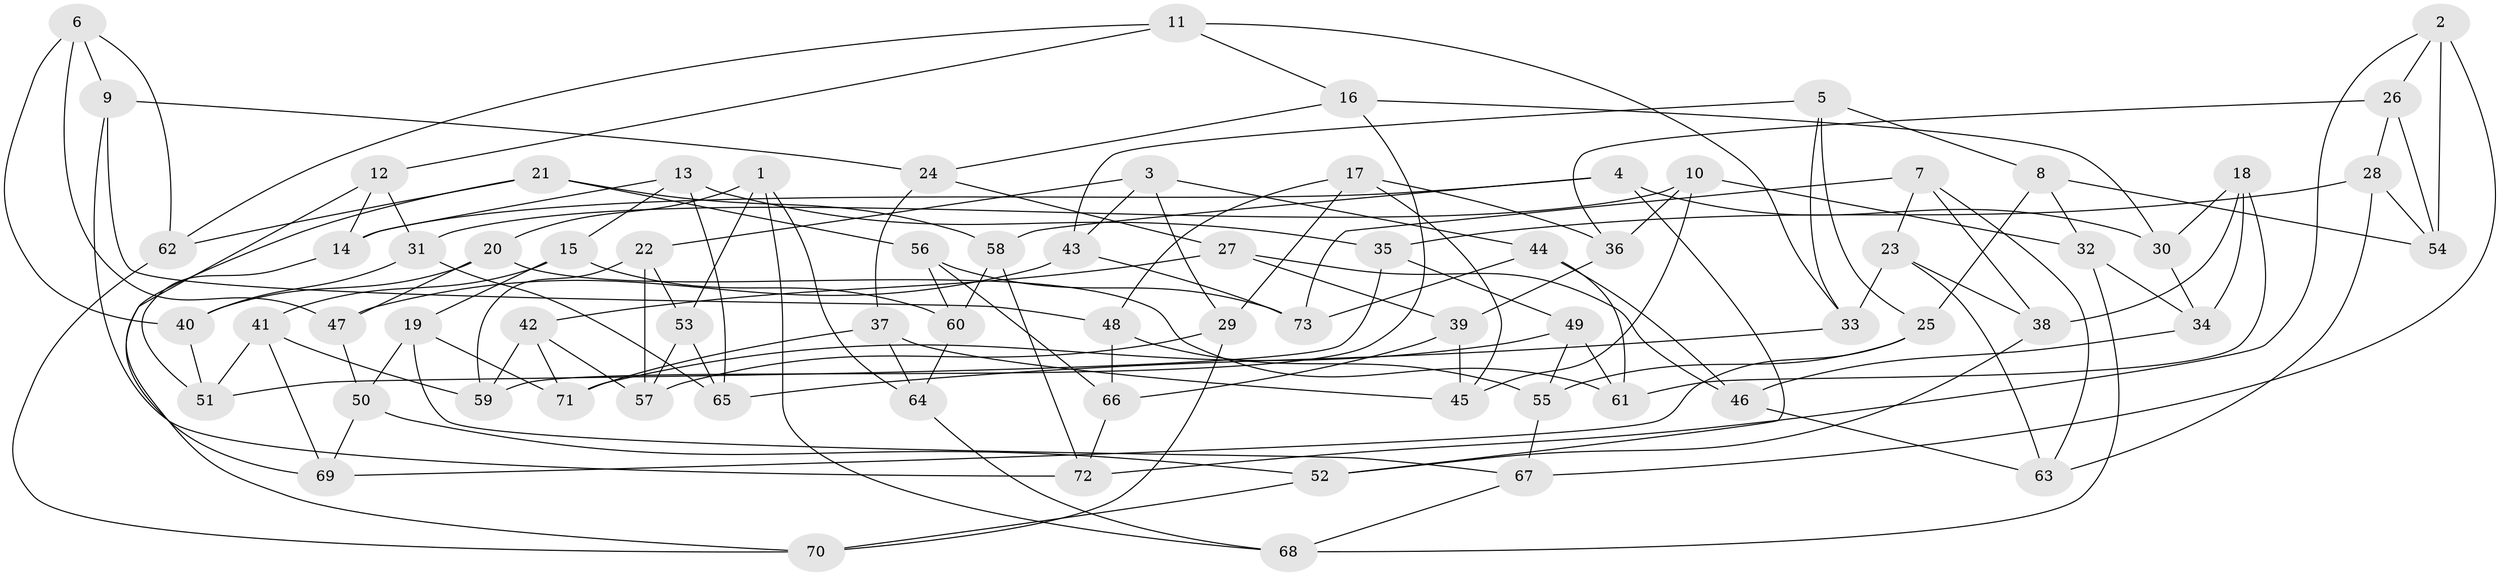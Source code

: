 // coarse degree distribution, {3: 0.2558139534883721, 5: 0.11627906976744186, 4: 0.46511627906976744, 9: 0.023255813953488372, 8: 0.023255813953488372, 7: 0.11627906976744186}
// Generated by graph-tools (version 1.1) at 2025/02/03/04/25 22:02:45]
// undirected, 73 vertices, 146 edges
graph export_dot {
graph [start="1"]
  node [color=gray90,style=filled];
  1;
  2;
  3;
  4;
  5;
  6;
  7;
  8;
  9;
  10;
  11;
  12;
  13;
  14;
  15;
  16;
  17;
  18;
  19;
  20;
  21;
  22;
  23;
  24;
  25;
  26;
  27;
  28;
  29;
  30;
  31;
  32;
  33;
  34;
  35;
  36;
  37;
  38;
  39;
  40;
  41;
  42;
  43;
  44;
  45;
  46;
  47;
  48;
  49;
  50;
  51;
  52;
  53;
  54;
  55;
  56;
  57;
  58;
  59;
  60;
  61;
  62;
  63;
  64;
  65;
  66;
  67;
  68;
  69;
  70;
  71;
  72;
  73;
  1 -- 53;
  1 -- 64;
  1 -- 68;
  1 -- 20;
  2 -- 54;
  2 -- 26;
  2 -- 67;
  2 -- 72;
  3 -- 43;
  3 -- 44;
  3 -- 29;
  3 -- 22;
  4 -- 52;
  4 -- 58;
  4 -- 14;
  4 -- 30;
  5 -- 33;
  5 -- 43;
  5 -- 25;
  5 -- 8;
  6 -- 47;
  6 -- 9;
  6 -- 40;
  6 -- 62;
  7 -- 63;
  7 -- 38;
  7 -- 23;
  7 -- 73;
  8 -- 32;
  8 -- 54;
  8 -- 25;
  9 -- 24;
  9 -- 72;
  9 -- 48;
  10 -- 31;
  10 -- 32;
  10 -- 36;
  10 -- 45;
  11 -- 16;
  11 -- 12;
  11 -- 33;
  11 -- 62;
  12 -- 69;
  12 -- 14;
  12 -- 31;
  13 -- 35;
  13 -- 15;
  13 -- 14;
  13 -- 65;
  14 -- 51;
  15 -- 41;
  15 -- 60;
  15 -- 19;
  16 -- 30;
  16 -- 59;
  16 -- 24;
  17 -- 36;
  17 -- 29;
  17 -- 48;
  17 -- 45;
  18 -- 61;
  18 -- 34;
  18 -- 38;
  18 -- 30;
  19 -- 67;
  19 -- 50;
  19 -- 71;
  20 -- 40;
  20 -- 61;
  20 -- 47;
  21 -- 62;
  21 -- 70;
  21 -- 58;
  21 -- 56;
  22 -- 59;
  22 -- 53;
  22 -- 57;
  23 -- 33;
  23 -- 63;
  23 -- 38;
  24 -- 37;
  24 -- 27;
  25 -- 69;
  25 -- 55;
  26 -- 54;
  26 -- 36;
  26 -- 28;
  27 -- 42;
  27 -- 46;
  27 -- 39;
  28 -- 63;
  28 -- 54;
  28 -- 35;
  29 -- 70;
  29 -- 57;
  30 -- 34;
  31 -- 40;
  31 -- 65;
  32 -- 34;
  32 -- 68;
  33 -- 65;
  34 -- 46;
  35 -- 51;
  35 -- 49;
  36 -- 39;
  37 -- 64;
  37 -- 71;
  37 -- 45;
  38 -- 52;
  39 -- 66;
  39 -- 45;
  40 -- 51;
  41 -- 51;
  41 -- 69;
  41 -- 59;
  42 -- 57;
  42 -- 59;
  42 -- 71;
  43 -- 47;
  43 -- 73;
  44 -- 61;
  44 -- 46;
  44 -- 73;
  46 -- 63;
  47 -- 50;
  48 -- 66;
  48 -- 55;
  49 -- 71;
  49 -- 55;
  49 -- 61;
  50 -- 52;
  50 -- 69;
  52 -- 70;
  53 -- 65;
  53 -- 57;
  55 -- 67;
  56 -- 66;
  56 -- 60;
  56 -- 73;
  58 -- 72;
  58 -- 60;
  60 -- 64;
  62 -- 70;
  64 -- 68;
  66 -- 72;
  67 -- 68;
}

